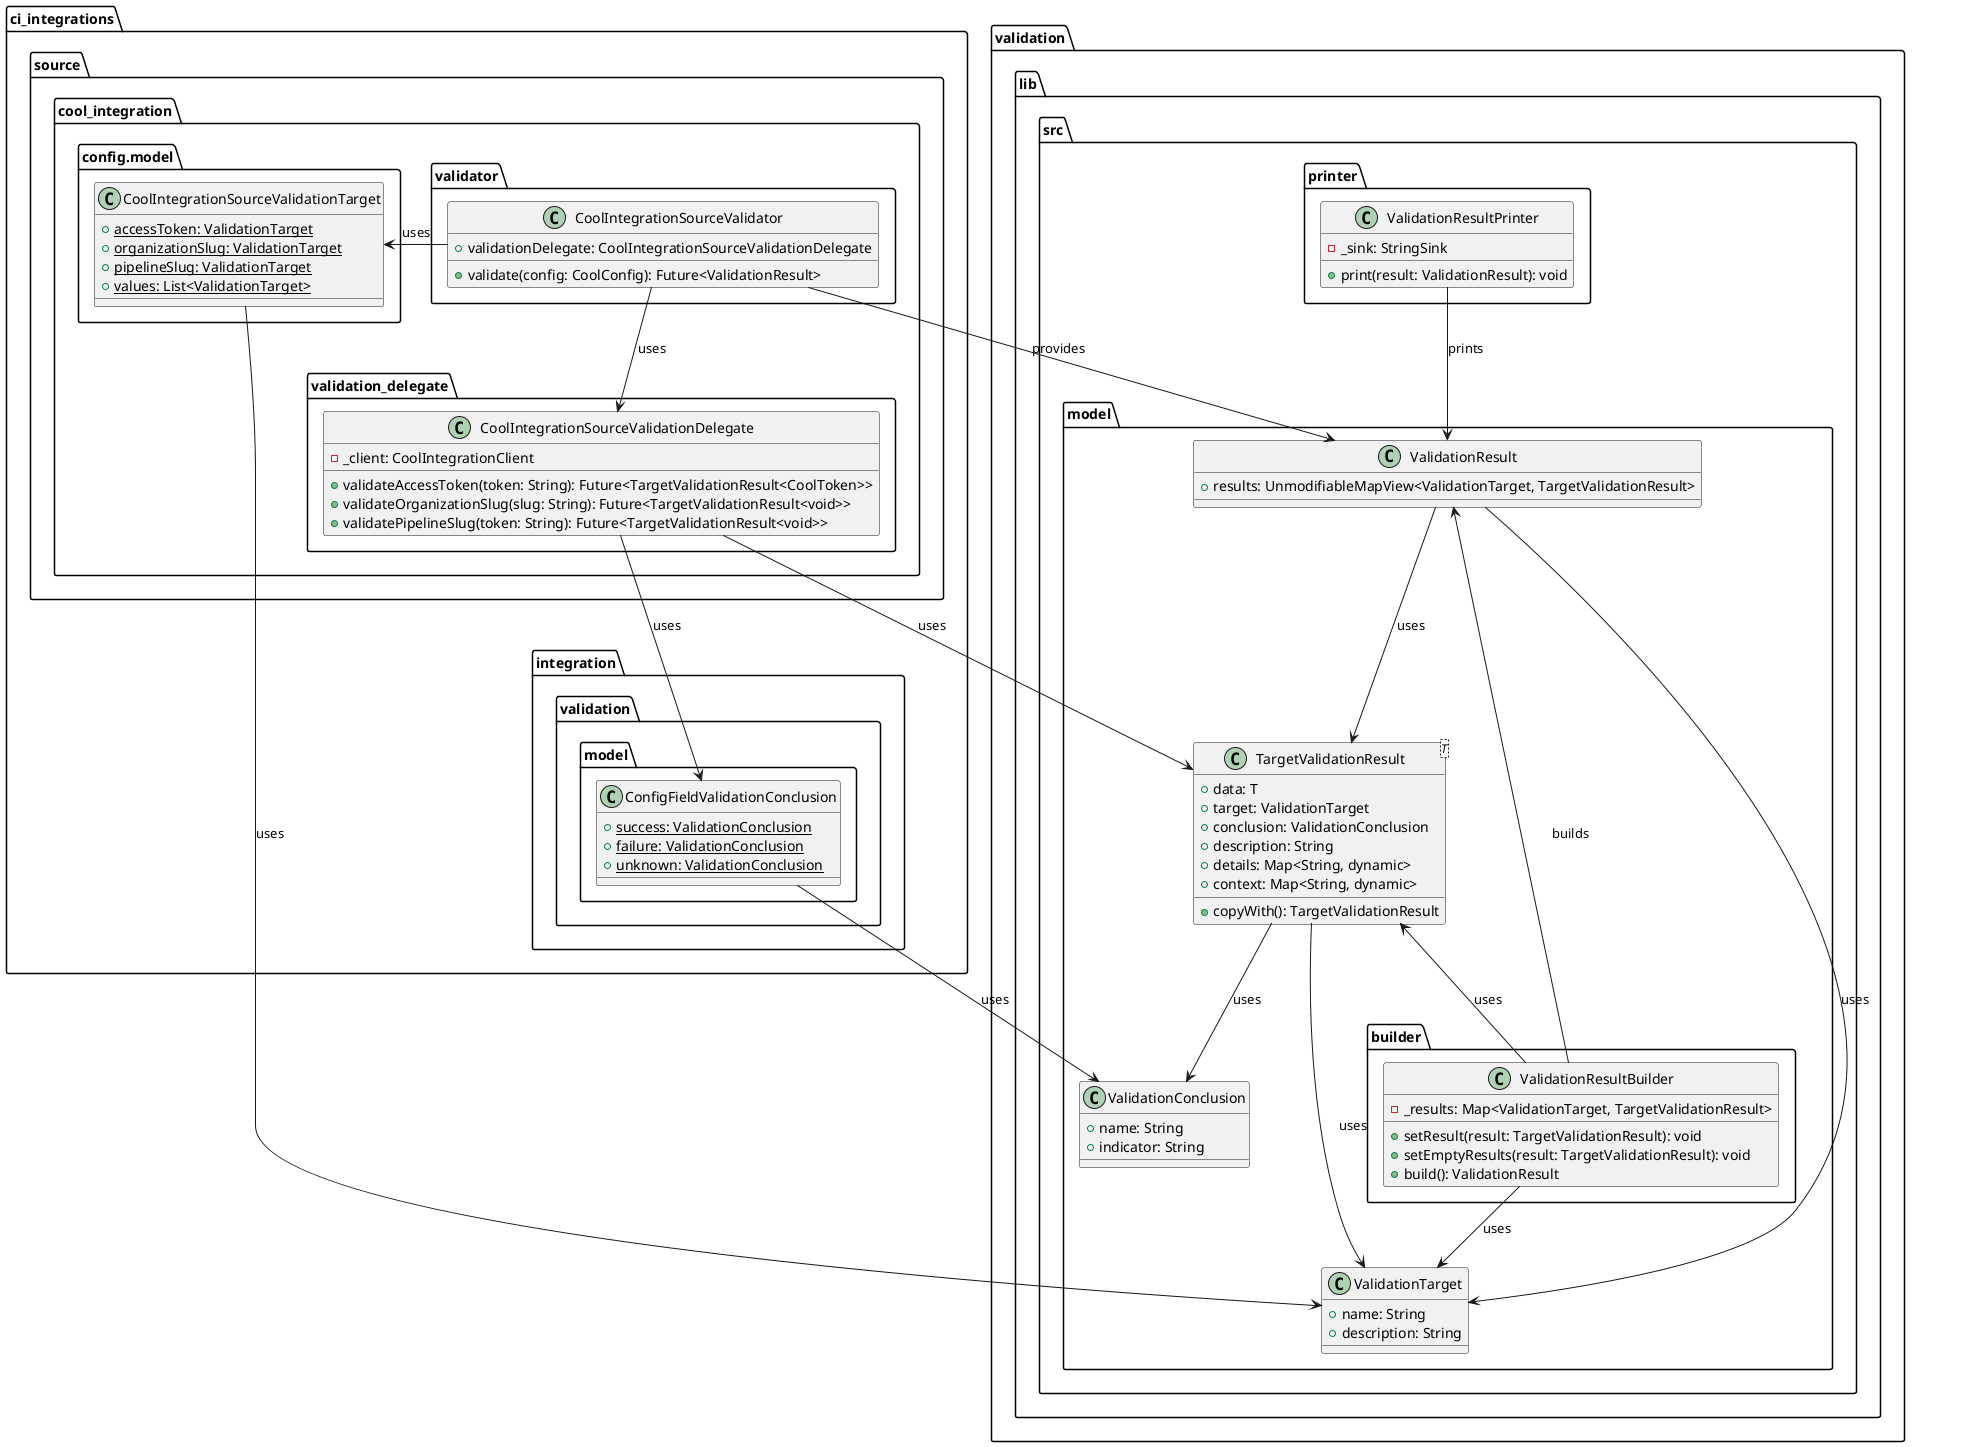 @startuml ci_integrations_validator_class_diagram

package validation.lib.src {
    package model {
        package builder {
            class ValidationResultBuilder {
                - _results: Map<ValidationTarget, TargetValidationResult>

                + setResult(result: TargetValidationResult): void
                + setEmptyResults(result: TargetValidationResult): void
                + build(): ValidationResult
            }
        }

        class ValidationTarget {
            + name: String
            + description: String
        }

        class ValidationConclusion {
            + name: String
            + indicator: String
        }

        class TargetValidationResult<T> {
            + data: T
            + target: ValidationTarget
            + conclusion: ValidationConclusion
            + description: String
            + details: Map<String, dynamic>
            + context: Map<String, dynamic>

            + copyWith(): TargetValidationResult
        }

        class ValidationResult{
            + results: UnmodifiableMapView<ValidationTarget, TargetValidationResult>
        }
    }

    package printer {
        class ValidationResultPrinter{
            - _sink: StringSink

            + print(result: ValidationResult): void
        }
    }
}

package ci_integrations {
    package integration.validation.model {
        class ConfigFieldValidationConclusion {
            + {static} success: ValidationConclusion
            + {static} failure: ValidationConclusion
            + {static} unknown: ValidationConclusion
        }
    }

    package source.cool_integration {
        package config.model as cool_integration_config_model {
            class CoolIntegrationSourceValidationTarget {
                + {static} accessToken: ValidationTarget
                + {static} organizationSlug: ValidationTarget
                + {static} pipelineSlug: ValidationTarget
                + {static} values: List<ValidationTarget>
            }
        }

        package validation_delegate {
            class CoolIntegrationSourceValidationDelegate {
                - _client: CoolIntegrationClient

                + validateAccessToken(token: String): Future<TargetValidationResult<CoolToken>>
                + validateOrganizationSlug(slug: String): Future<TargetValidationResult<void>>
                + validatePipelineSlug(token: String): Future<TargetValidationResult<void>>
            }
        }

        package validator {
            class CoolIntegrationSourceValidator {
                + validationDelegate: CoolIntegrationSourceValidationDelegate

                + validate(config: CoolConfig): Future<ValidationResult>
            }
        }
    }
}

TargetValidationResult --> ValidationTarget : uses
TargetValidationResult --> ValidationConclusion : uses

ValidationResult --> TargetValidationResult : uses
ValidationResult --> ValidationTarget : uses

ValidationResultBuilder -up-> ValidationResult : builds
ValidationResultBuilder --> ValidationTarget : uses
ValidationResultBuilder -up-> TargetValidationResult : uses

ValidationResultPrinter --> ValidationResult : prints

CoolIntegrationSourceValidator --> CoolIntegrationSourceValidationDelegate : uses
CoolIntegrationSourceValidator --> ValidationResult : provides
CoolIntegrationSourceValidator -left-> CoolIntegrationSourceValidationTarget : uses

CoolIntegrationSourceValidationDelegate --> TargetValidationResult : uses

CoolIntegrationSourceValidationTarget --> ValidationTarget : uses

ConfigFieldValidationConclusion --> ValidationConclusion : uses

CoolIntegrationSourceValidationDelegate -down-> ConfigFieldValidationConclusion : uses

@enduml
